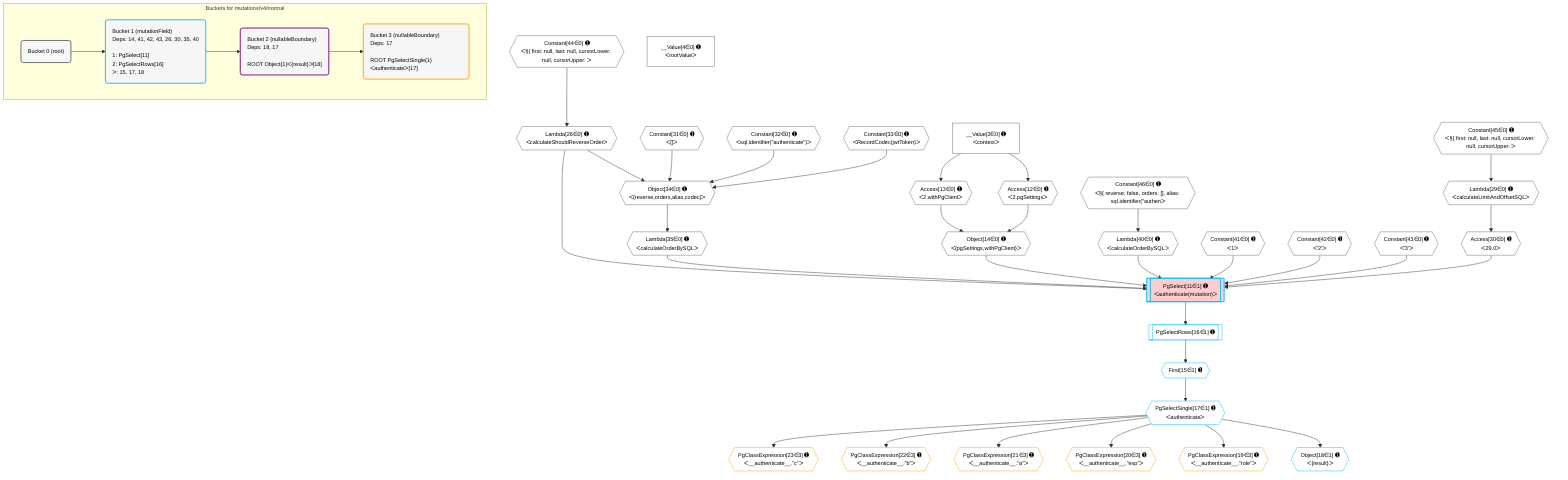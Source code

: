 %%{init: {'themeVariables': { 'fontSize': '12px'}}}%%
graph TD
    classDef path fill:#eee,stroke:#000,color:#000
    classDef plan fill:#fff,stroke-width:1px,color:#000
    classDef itemplan fill:#fff,stroke-width:2px,color:#000
    classDef unbatchedplan fill:#dff,stroke-width:1px,color:#000
    classDef sideeffectplan fill:#fcc,stroke-width:2px,color:#000
    classDef bucket fill:#f6f6f6,color:#000,stroke-width:2px,text-align:left


    %% plan dependencies
    Object34{{"Object[34∈0] ➊<br />ᐸ{reverse,orders,alias,codec}ᐳ"}}:::plan
    Lambda26{{"Lambda[26∈0] ➊<br />ᐸcalculateShouldReverseOrderᐳ"}}:::plan
    Constant31{{"Constant[31∈0] ➊<br />ᐸ[]ᐳ"}}:::plan
    Constant32{{"Constant[32∈0] ➊<br />ᐸsql.identifier(”authenticate”)ᐳ"}}:::plan
    Constant33{{"Constant[33∈0] ➊<br />ᐸRecordCodec(jwtToken)ᐳ"}}:::plan
    Lambda26 & Constant31 & Constant32 & Constant33 --> Object34
    Object14{{"Object[14∈0] ➊<br />ᐸ{pgSettings,withPgClient}ᐳ"}}:::plan
    Access12{{"Access[12∈0] ➊<br />ᐸ2.pgSettingsᐳ"}}:::plan
    Access13{{"Access[13∈0] ➊<br />ᐸ2.withPgClientᐳ"}}:::plan
    Access12 & Access13 --> Object14
    __Value2["__Value[2∈0] ➊<br />ᐸcontextᐳ"]:::plan
    __Value2 --> Access12
    __Value2 --> Access13
    Constant44{{"Constant[44∈0] ➊<br />ᐸ§{ first: null, last: null, cursorLower: null, cursorUpper: ᐳ"}}:::plan
    Constant44 --> Lambda26
    Lambda29{{"Lambda[29∈0] ➊<br />ᐸcalculateLimitAndOffsetSQLᐳ"}}:::plan
    Constant45{{"Constant[45∈0] ➊<br />ᐸ§{ first: null, last: null, cursorLower: null, cursorUpper: ᐳ"}}:::plan
    Constant45 --> Lambda29
    Access30{{"Access[30∈0] ➊<br />ᐸ29.0ᐳ"}}:::plan
    Lambda29 --> Access30
    Lambda35{{"Lambda[35∈0] ➊<br />ᐸcalculateOrderBySQLᐳ"}}:::plan
    Object34 --> Lambda35
    Lambda40{{"Lambda[40∈0] ➊<br />ᐸcalculateOrderBySQLᐳ"}}:::plan
    Constant46{{"Constant[46∈0] ➊<br />ᐸ§{ reverse: false, orders: [], alias: sql.identifier(”authenᐳ"}}:::plan
    Constant46 --> Lambda40
    __Value4["__Value[4∈0] ➊<br />ᐸrootValueᐳ"]:::plan
    Constant41{{"Constant[41∈0] ➊<br />ᐸ1ᐳ"}}:::plan
    Constant42{{"Constant[42∈0] ➊<br />ᐸ'2'ᐳ"}}:::plan
    Constant43{{"Constant[43∈0] ➊<br />ᐸ'3'ᐳ"}}:::plan
    PgSelect11[["PgSelect[11∈1] ➊<br />ᐸauthenticate(mutation)ᐳ"]]:::sideeffectplan
    Object14 & Constant41 & Constant42 & Constant43 & Lambda26 & Access30 & Lambda35 & Lambda40 --> PgSelect11
    First15{{"First[15∈1] ➊"}}:::plan
    PgSelectRows16[["PgSelectRows[16∈1] ➊"]]:::plan
    PgSelectRows16 --> First15
    PgSelect11 --> PgSelectRows16
    PgSelectSingle17{{"PgSelectSingle[17∈1] ➊<br />ᐸauthenticateᐳ"}}:::plan
    First15 --> PgSelectSingle17
    Object18{{"Object[18∈1] ➊<br />ᐸ{result}ᐳ"}}:::plan
    PgSelectSingle17 --> Object18
    PgClassExpression19{{"PgClassExpression[19∈3] ➊<br />ᐸ__authenticate__.”role”ᐳ"}}:::plan
    PgSelectSingle17 --> PgClassExpression19
    PgClassExpression20{{"PgClassExpression[20∈3] ➊<br />ᐸ__authenticate__.”exp”ᐳ"}}:::plan
    PgSelectSingle17 --> PgClassExpression20
    PgClassExpression21{{"PgClassExpression[21∈3] ➊<br />ᐸ__authenticate__.”a”ᐳ"}}:::plan
    PgSelectSingle17 --> PgClassExpression21
    PgClassExpression22{{"PgClassExpression[22∈3] ➊<br />ᐸ__authenticate__.”b”ᐳ"}}:::plan
    PgSelectSingle17 --> PgClassExpression22
    PgClassExpression23{{"PgClassExpression[23∈3] ➊<br />ᐸ__authenticate__.”c”ᐳ"}}:::plan
    PgSelectSingle17 --> PgClassExpression23

    %% define steps

    subgraph "Buckets for mutations/v4/normal"
    Bucket0("Bucket 0 (root)"):::bucket
    classDef bucket0 stroke:#696969
    class Bucket0,__Value2,__Value4,Access12,Access13,Object14,Lambda26,Lambda29,Access30,Constant31,Constant32,Constant33,Object34,Lambda35,Lambda40,Constant41,Constant42,Constant43,Constant44,Constant45,Constant46 bucket0
    Bucket1("Bucket 1 (mutationField)<br />Deps: 14, 41, 42, 43, 26, 30, 35, 40<br /><br />1: PgSelect[11]<br />2: PgSelectRows[16]<br />ᐳ: 15, 17, 18"):::bucket
    classDef bucket1 stroke:#00bfff
    class Bucket1,PgSelect11,First15,PgSelectRows16,PgSelectSingle17,Object18 bucket1
    Bucket2("Bucket 2 (nullableBoundary)<br />Deps: 18, 17<br /><br />ROOT Object{1}ᐸ{result}ᐳ[18]"):::bucket
    classDef bucket2 stroke:#7f007f
    class Bucket2 bucket2
    Bucket3("Bucket 3 (nullableBoundary)<br />Deps: 17<br /><br />ROOT PgSelectSingle{1}ᐸauthenticateᐳ[17]"):::bucket
    classDef bucket3 stroke:#ffa500
    class Bucket3,PgClassExpression19,PgClassExpression20,PgClassExpression21,PgClassExpression22,PgClassExpression23 bucket3
    Bucket0 --> Bucket1
    Bucket1 --> Bucket2
    Bucket2 --> Bucket3
    end